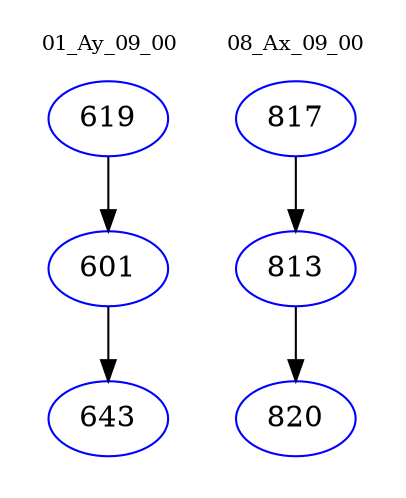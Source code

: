 digraph{
subgraph cluster_0 {
color = white
label = "01_Ay_09_00";
fontsize=10;
T0_619 [label="619", color="blue"]
T0_619 -> T0_601 [color="black"]
T0_601 [label="601", color="blue"]
T0_601 -> T0_643 [color="black"]
T0_643 [label="643", color="blue"]
}
subgraph cluster_1 {
color = white
label = "08_Ax_09_00";
fontsize=10;
T1_817 [label="817", color="blue"]
T1_817 -> T1_813 [color="black"]
T1_813 [label="813", color="blue"]
T1_813 -> T1_820 [color="black"]
T1_820 [label="820", color="blue"]
}
}
